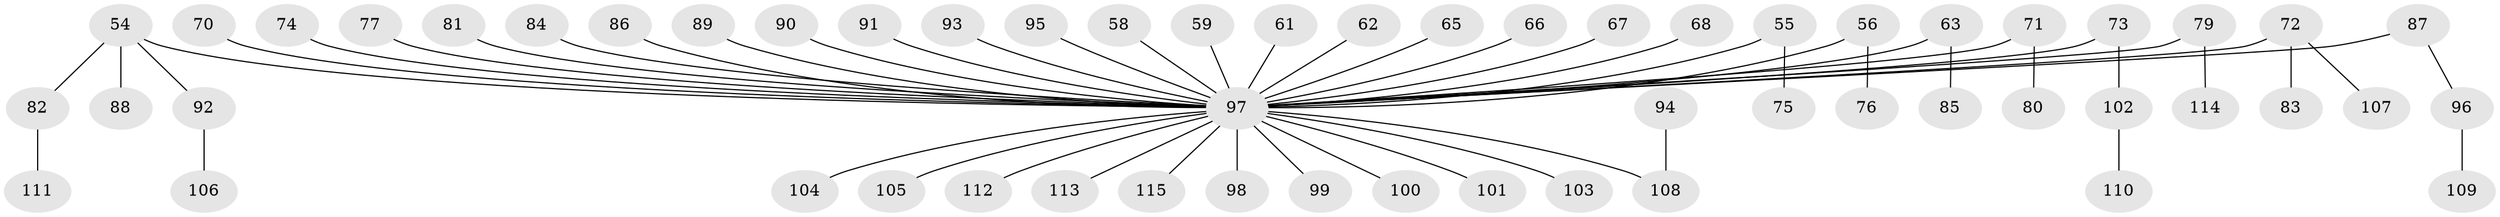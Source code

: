 // original degree distribution, {9: 0.008695652173913044, 6: 0.017391304347826087, 4: 0.06086956521739131, 3: 0.08695652173913043, 1: 0.5043478260869565, 5: 0.034782608695652174, 2: 0.2782608695652174, 7: 0.008695652173913044}
// Generated by graph-tools (version 1.1) at 2025/53/03/09/25 04:53:24]
// undirected, 57 vertices, 56 edges
graph export_dot {
graph [start="1"]
  node [color=gray90,style=filled];
  54;
  55;
  56;
  58;
  59;
  61;
  62;
  63;
  65;
  66;
  67;
  68;
  70;
  71;
  72 [super="+42"];
  73;
  74;
  75;
  76;
  77;
  79;
  80;
  81;
  82;
  83;
  84;
  85;
  86;
  87;
  88;
  89;
  90;
  91;
  92;
  93;
  94;
  95;
  96;
  97 [super="+46+78+48+60+69+50"];
  98;
  99;
  100;
  101;
  102;
  103;
  104;
  105;
  106;
  107;
  108 [super="+51"];
  109;
  110;
  111;
  112;
  113;
  114;
  115;
  54 -- 82;
  54 -- 88;
  54 -- 92;
  54 -- 97;
  55 -- 75;
  55 -- 97;
  56 -- 76;
  56 -- 97;
  58 -- 97;
  59 -- 97;
  61 -- 97;
  62 -- 97;
  63 -- 85;
  63 -- 97;
  65 -- 97;
  66 -- 97;
  67 -- 97;
  68 -- 97;
  70 -- 97;
  71 -- 80;
  71 -- 97;
  72 -- 107;
  72 -- 83;
  72 -- 97;
  73 -- 102;
  73 -- 97;
  74 -- 97;
  77 -- 97;
  79 -- 114;
  79 -- 97;
  81 -- 97;
  82 -- 111;
  84 -- 97;
  86 -- 97;
  87 -- 96;
  87 -- 97;
  89 -- 97;
  90 -- 97;
  91 -- 97;
  92 -- 106;
  93 -- 97;
  94 -- 108;
  95 -- 97;
  96 -- 109;
  97 -- 104;
  97 -- 108;
  97 -- 98;
  97 -- 100;
  97 -- 103;
  97 -- 105;
  97 -- 112;
  97 -- 113;
  97 -- 115;
  97 -- 99;
  97 -- 101;
  102 -- 110;
}
